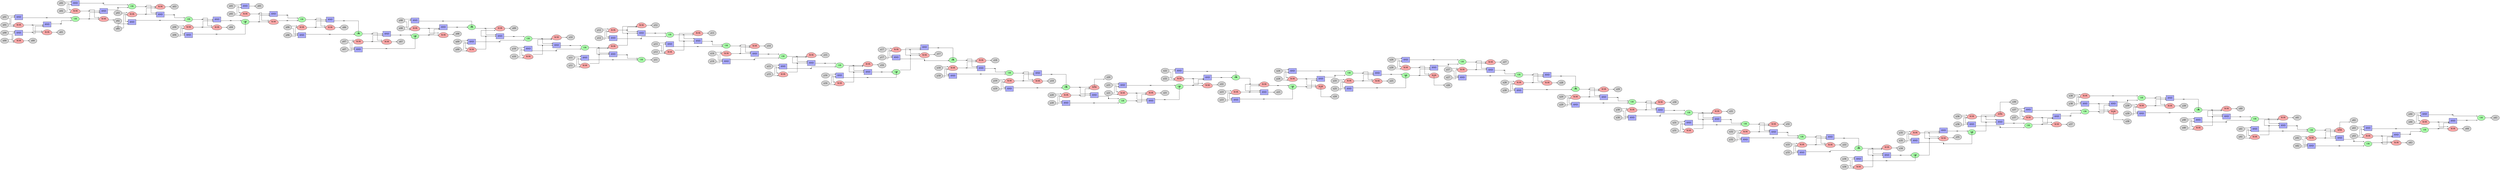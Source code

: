 // dot graph.dot -Tsvg -o graph.svg
digraph G {
    splines=ortho;
    rankdir=LR;
    ordering=out
    ranksep=equally
    shape=box;
    node [style=filled]
    edge [arrowsize=.5, headport=w, tailport=e]

    ANDwrs [label="AND", shape=box, fillcolor="#AAAAFF"]
    XORcbq [label="XOR", fillcolor="#FFAAAA", shape=egg]
    XORsdc [label="XOR", fillcolor="#FFAAAA", shape=egg]
    ANDtpd [label="AND", shape=box, fillcolor="#AAAAFF"]
    ANDrkd [label="AND", shape=box, fillcolor="#AAAAFF"]
    ORgmg [label="OR", fillcolor="#AAFFAA"]
    XORwrh [label="XOR", fillcolor="#FFAAAA", shape=egg]
    ANDcrq [label="AND", shape=box, fillcolor="#AAAAFF"]
    ANDnkv [label="AND", shape=box, fillcolor="#AAAAFF"]
    ORjkv [label="OR", fillcolor="#AAFFAA"]
    ANDqrk [label="AND", shape=box, fillcolor="#AAAAFF"]
    ANDfqc [label="AND", shape=box, fillcolor="#AAAAFF"]
    XORnbf [label="XOR", fillcolor="#FFAAAA", shape=egg]
    ANDhjh [label="AND", shape=box, fillcolor="#AAAAFF"]
    ANDnjs [label="AND", shape=box, fillcolor="#AAAAFF"]
    ORmjq [label="OR", fillcolor="#AAFFAA"]
    ANDqwq [label="AND", shape=box, fillcolor="#AAAAFF"]
    XORz41 [label="XOR", fillcolor="#FFAAAA", shape=egg]
    XORppk [label="XOR", fillcolor="#FFAAAA", shape=egg]
    XORz22 [label="XOR", fillcolor="#FFAAAA", shape=egg]
    XORfrt [label="XOR", fillcolor="#FFAAAA", shape=egg]
    ANDmhg [label="AND", shape=box, fillcolor="#AAAAFF"]
    ANDntn [label="AND", shape=box, fillcolor="#AAAAFF"]
    ORz45 [label="OR", fillcolor="#AAFFAA"]
    ORz11 [label="OR", fillcolor="#AAFFAA"]
    ANDfrw [label="AND", shape=box, fillcolor="#AAAAFF"]
    ANDbjj [label="AND", shape=box, fillcolor="#AAAAFF"]
    XORjth [label="XOR", fillcolor="#FFAAAA", shape=egg]
    ORwbk [label="OR", fillcolor="#AAFFAA"]
    ORvdg [label="OR", fillcolor="#AAFFAA"]
    ANDpvd [label="AND", shape=box, fillcolor="#AAAAFF"]
    ANDnjb [label="AND", shape=box, fillcolor="#AAAAFF"]
    ANDrrr [label="AND", shape=box, fillcolor="#AAAAFF"]
    ANDz23 [label="AND", shape=box, fillcolor="#AAAAFF"]
    XORfqr [label="XOR", fillcolor="#FFAAAA", shape=egg]
    XORfph [label="XOR", fillcolor="#FFAAAA", shape=egg]
    XORz31 [label="XOR", fillcolor="#FFAAAA", shape=egg]
    XORgjp [label="XOR", fillcolor="#FFAAAA", shape=egg]
    ANDkdt [label="AND", shape=box, fillcolor="#AAAAFF"]
    ANDdjd [label="AND", shape=box, fillcolor="#AAAAFF"]
    XORkhg [label="XOR", fillcolor="#FFAAAA", shape=egg]
    ORjkm [label="OR", fillcolor="#AAFFAA"]
    XORhfh [label="XOR", fillcolor="#FFAAAA", shape=egg]
    ORcnh [label="OR", fillcolor="#AAFFAA"]
    ANDwmj [label="AND", shape=box, fillcolor="#AAAAFF"]
    ANDngh [label="AND", shape=box, fillcolor="#AAAAFF"]
    ANDmtm [label="AND", shape=box, fillcolor="#AAAAFF"]
    ANDqgm [label="AND", shape=box, fillcolor="#AAAAFF"]
    XORbmt [label="XOR", fillcolor="#FFAAAA", shape=egg]
    XORqcb [label="XOR", fillcolor="#FFAAAA", shape=egg]
    ANDbrw [label="AND", shape=box, fillcolor="#AAAAFF"]
    XORz36 [label="XOR", fillcolor="#FFAAAA", shape=egg]
    ANDcsc [label="AND", shape=box, fillcolor="#AAAAFF"]
    ORhkc [label="OR", fillcolor="#AAFFAA"]
    XORz04 [label="XOR", fillcolor="#FFAAAA", shape=egg]
    XORz18 [label="XOR", fillcolor="#FFAAAA", shape=egg]
    XORz29 [label="XOR", fillcolor="#FFAAAA", shape=egg]
    ANDvsr [label="AND", shape=box, fillcolor="#AAAAFF"]
    ORwjp [label="OR", fillcolor="#AAFFAA"]
    ANDfjp [label="AND", shape=box, fillcolor="#AAAAFF"]
    ANDcjj [label="AND", shape=box, fillcolor="#AAAAFF"]
    ANDcdr [label="AND", shape=box, fillcolor="#AAAAFF"]
    XORz07 [label="XOR", fillcolor="#FFAAAA", shape=egg]
    ORwgw [label="OR", fillcolor="#AAFFAA"]
    XORz24 [label="XOR", fillcolor="#FFAAAA", shape=egg]
    ORkmg [label="OR", fillcolor="#AAFFAA"]
    XORz19 [label="XOR", fillcolor="#FFAAAA", shape=egg]
    ANDfbq [label="AND", shape=box, fillcolor="#AAAAFF"]
    ANDcht [label="AND", shape=box, fillcolor="#AAAAFF"]
    XORz27 [label="XOR", fillcolor="#FFAAAA", shape=egg]
    ORqqj [label="OR", fillcolor="#AAFFAA"]
    ANDbsn [label="AND", shape=box, fillcolor="#AAAAFF"]
    ANDkpd [label="AND", shape=box, fillcolor="#AAAAFF"]
    XORpjg [label="XOR", fillcolor="#FFAAAA", shape=egg]
    ANDz05 [label="AND", shape=box, fillcolor="#AAAAFF"]
    ORdws [label="OR", fillcolor="#AAFFAA"]
    XORcsp [label="XOR", fillcolor="#FFAAAA", shape=egg]
    XORz34 [label="XOR", fillcolor="#FFAAAA", shape=egg]
    ANDvcb [label="AND", shape=box, fillcolor="#AAAAFF"]
    ANDjwh [label="AND", shape=box, fillcolor="#AAAAFF"]
    XORz16 [label="XOR", fillcolor="#FFAAAA", shape=egg]
    ORnpt [label="OR", fillcolor="#AAFFAA"]
    XORpvq [label="XOR", fillcolor="#FFAAAA", shape=egg]
    XORz40 [label="XOR", fillcolor="#FFAAAA", shape=egg]
    XORcwm [label="XOR", fillcolor="#FFAAAA", shape=egg]
    XORnwp [label="XOR", fillcolor="#FFAAAA", shape=egg]
    ORjkk [label="OR", fillcolor="#AAFFAA"]
    ORdpv [label="OR", fillcolor="#AAFFAA"]
    XORz12 [label="XOR", fillcolor="#FFAAAA", shape=egg]
    XORz42 [label="XOR", fillcolor="#FFAAAA", shape=egg]
    XORz43 [label="XOR", fillcolor="#FFAAAA", shape=egg]
    ANDfhw [label="AND", shape=box, fillcolor="#AAAAFF"]
    ANDnwf [label="AND", shape=box, fillcolor="#AAAAFF"]
    ORpgn [label="OR", fillcolor="#AAFFAA"]
    XORz39 [label="XOR", fillcolor="#FFAAAA", shape=egg]
    XORwvk [label="XOR", fillcolor="#FFAAAA", shape=egg]
    ORnfd [label="OR", fillcolor="#AAFFAA"]
    ANDbqv [label="AND", shape=box, fillcolor="#AAAAFF"]
    XORz44 [label="XOR", fillcolor="#FFAAAA", shape=egg]
    XORz35 [label="XOR", fillcolor="#FFAAAA", shape=egg]
    ORdbp [label="OR", fillcolor="#AAFFAA"]
    XORpmd [label="XOR", fillcolor="#FFAAAA", shape=egg]
    XORz32 [label="XOR", fillcolor="#FFAAAA", shape=egg]
    XORwtf [label="XOR", fillcolor="#FFAAAA", shape=egg]
    XORz21 [label="XOR", fillcolor="#FFAAAA", shape=egg]
    ANDkjs [label="AND", shape=box, fillcolor="#AAAAFF"]
    ANDjgh [label="AND", shape=box, fillcolor="#AAAAFF"]
    ANDhjc [label="AND", shape=box, fillcolor="#AAAAFF"]
    XORvtn [label="XOR", fillcolor="#FFAAAA", shape=egg]
    XORsps [label="XOR", fillcolor="#FFAAAA", shape=egg]
    XORrhc [label="XOR", fillcolor="#FFAAAA", shape=egg]
    XORdpt [label="XOR", fillcolor="#FFAAAA", shape=egg]
    ANDdvg [label="AND", shape=box, fillcolor="#AAAAFF"]
    ANDrsb [label="AND", shape=box, fillcolor="#AAAAFF"]
    ORktr [label="OR", fillcolor="#AAFFAA"]
    ANDqgr [label="AND", shape=box, fillcolor="#AAAAFF"]
    ANDsvw [label="AND", shape=box, fillcolor="#AAAAFF"]
    ORcds [label="OR", fillcolor="#AAFFAA"]
    XORz25 [label="XOR", fillcolor="#FFAAAA", shape=egg]
    XORjjw [label="XOR", fillcolor="#FFAAAA", shape=egg]
    ORrdj [label="OR", fillcolor="#AAFFAA"]
    ORcvh [label="OR", fillcolor="#AAFFAA"]
    ANDpqd [label="AND", shape=box, fillcolor="#AAAAFF"]
    XORknv [label="XOR", fillcolor="#FFAAAA", shape=egg]
    XORz06 [label="XOR", fillcolor="#FFAAAA", shape=egg]
    XORhnk [label="XOR", fillcolor="#FFAAAA", shape=egg]
    XORwmk [label="XOR", fillcolor="#FFAAAA", shape=egg]
    XORz15 [label="XOR", fillcolor="#FFAAAA", shape=egg]
    XORbrt [label="XOR", fillcolor="#FFAAAA", shape=egg]
    XORz37 [label="XOR", fillcolor="#FFAAAA", shape=egg]
    ORmnv [label="OR", fillcolor="#AAFFAA"]
    ANDcgh [label="AND", shape=box, fillcolor="#AAAAFF"]
    XORqhs [label="XOR", fillcolor="#FFAAAA", shape=egg]
    ANDfvp [label="AND", shape=box, fillcolor="#AAAAFF"]
    ANDfsb [label="AND", shape=box, fillcolor="#AAAAFF"]
    ORbbh [label="OR", fillcolor="#AAFFAA"]
    XORnmf [label="XOR", fillcolor="#FFAAAA", shape=egg]
    ANDpfs [label="AND", shape=box, fillcolor="#AAAAFF"]
    XORwjn [label="XOR", fillcolor="#FFAAAA", shape=egg]
    XORtdd [label="XOR", fillcolor="#FFAAAA", shape=egg]
    ANDbbw [label="AND", shape=box, fillcolor="#AAAAFF"]
    ANDtfd [label="AND", shape=box, fillcolor="#AAAAFF"]
    ANDnwb [label="AND", shape=box, fillcolor="#AAAAFF"]
    XORz09 [label="XOR", fillcolor="#FFAAAA", shape=egg]
    XORz14 [label="XOR", fillcolor="#FFAAAA", shape=egg]
    XORz10 [label="XOR", fillcolor="#FFAAAA", shape=egg]
    ANDkwk [label="AND", shape=box, fillcolor="#AAAAFF"]
    ANDfqb [label="AND", shape=box, fillcolor="#AAAAFF"]
    ORcqf [label="OR", fillcolor="#AAFFAA"]
    ORmdn [label="OR", fillcolor="#AAFFAA"]
    XORwmq [label="XOR", fillcolor="#FFAAAA", shape=egg]
    ANDdvp [label="AND", shape=box, fillcolor="#AAAAFF"]
    XORkmw [label="XOR", fillcolor="#FFAAAA", shape=egg]
    ANDvhr [label="AND", shape=box, fillcolor="#AAAAFF"]
    ANDdfd [label="AND", shape=box, fillcolor="#AAAAFF"]
    ANDvhv [label="AND", shape=box, fillcolor="#AAAAFF"]
    ORvfj [label="OR", fillcolor="#AAFFAA"]
    ORvgk [label="OR", fillcolor="#AAFFAA"]
    XORz01 [label="XOR", fillcolor="#FFAAAA", shape=egg]
    XORz03 [label="XOR", fillcolor="#FFAAAA", shape=egg]
    XORfjq [label="XOR", fillcolor="#FFAAAA", shape=egg]
    ANDtpn [label="AND", shape=box, fillcolor="#AAAAFF"]
    ANDsjc [label="AND", shape=box, fillcolor="#AAAAFF"]
    ANDtbh [label="AND", shape=box, fillcolor="#AAAAFF"]
    XORz20 [label="XOR", fillcolor="#FFAAAA", shape=egg]
    ORqdp [label="OR", fillcolor="#AAFFAA"]
    ANDhfw [label="AND", shape=box, fillcolor="#AAAAFF"]
    XORjpf [label="XOR", fillcolor="#FFAAAA", shape=egg]
    XORz26 [label="XOR", fillcolor="#FFAAAA", shape=egg]
    XORdcr [label="XOR", fillcolor="#FFAAAA", shape=egg]
    ANDjfh [label="AND", shape=box, fillcolor="#AAAAFF"]
    ORhhc [label="OR", fillcolor="#AAFFAA"]
    ORpvb [label="OR", fillcolor="#AAFFAA"]
    ANDrcg [label="AND", shape=box, fillcolor="#AAAAFF"]
    ANDnpm [label="AND", shape=box, fillcolor="#AAAAFF"]
    ANDhvm [label="AND", shape=box, fillcolor="#AAAAFF"]
    ORqcs [label="OR", fillcolor="#AAFFAA"]
    XORtst [label="XOR", fillcolor="#FFAAAA", shape=egg]
    ANDjmk [label="AND", shape=box, fillcolor="#AAAAFF"]
    ANDtff [label="AND", shape=box, fillcolor="#AAAAFF"]
    XORz00 [label="XOR", fillcolor="#FFAAAA", shape=egg]
    ANDmkq [label="AND", shape=box, fillcolor="#AAAAFF"]
    XORssd [label="XOR", fillcolor="#FFAAAA", shape=egg]
    XORz33 [label="XOR", fillcolor="#FFAAAA", shape=egg]
    ANDqdm [label="AND", shape=box, fillcolor="#AAAAFF"]
    ANDfdv [label="AND", shape=box, fillcolor="#AAAAFF"]
    ANDmck [label="AND", shape=box, fillcolor="#AAAAFF"]
    XORz02 [label="XOR", fillcolor="#FFAAAA", shape=egg]
    ORckj [label="OR", fillcolor="#AAFFAA"]
    XORz30 [label="XOR", fillcolor="#FFAAAA", shape=egg]
    ORcvd [label="OR", fillcolor="#AAFFAA"]
    ORgcd [label="OR", fillcolor="#AAFFAA"]
    XORz17 [label="XOR", fillcolor="#FFAAAA", shape=egg]
    ANDkqd [label="AND", shape=box, fillcolor="#AAAAFF"]
    ORvmr [label="OR", fillcolor="#AAFFAA"]
    XORz08 [label="XOR", fillcolor="#FFAAAA", shape=egg]
    ORpwv [label="OR", fillcolor="#AAFFAA"]
    ANDfnw [label="AND", shape=box, fillcolor="#AAAAFF"]
    ORrhn [label="OR", fillcolor="#AAFFAA"]
    XORwhw [label="XOR", fillcolor="#FFAAAA", shape=egg]
    ANDtdf [label="AND", shape=box, fillcolor="#AAAAFF"]
    ANDfnf [label="AND", shape=box, fillcolor="#AAAAFF"]
    XORz28 [label="XOR", fillcolor="#FFAAAA", shape=egg]
    XORz13 [label="XOR", fillcolor="#FFAAAA", shape=egg]
    ANDjmm [label="AND", shape=box, fillcolor="#AAAAFF"]
    ANDrds [label="AND", shape=box, fillcolor="#AAAAFF"]
    ORbvk [label="OR", fillcolor="#AAFFAA"]
    XORchk [label="XOR", fillcolor="#FFAAAA", shape=egg]
    ANDwpn [label="AND", shape=box, fillcolor="#AAAAFF"]
    XORvdr [label="XOR", fillcolor="#FFAAAA", shape=egg]
    ANDgnj [label="AND", shape=box, fillcolor="#AAAAFF"]
    ANDhhh [label="AND", shape=box, fillcolor="#AAAAFF"]
    XORz38 [label="XOR", fillcolor="#FFAAAA", shape=egg]
    XORrhf [label="XOR", fillcolor="#FFAAAA", shape=egg]
    ANDhgs [label="AND", shape=box, fillcolor="#AAAAFF"]
    ANDhdr [label="AND", shape=box, fillcolor="#AAAAFF"]
    ANDjpn [label="AND", shape=box, fillcolor="#AAAAFF"]
    XORqfh [label="XOR", fillcolor="#FFAAAA", shape=egg]
    ANDcwh [label="AND", shape=box, fillcolor="#AAAAFF"]
    ORgdq [label="OR", fillcolor="#AAFFAA"]
    ANDmnt [label="AND", shape=box, fillcolor="#AAAAFF"]
    ORpwc [label="OR", fillcolor="#AAFFAA"]

    bbh [shape=point]
    bbw [shape=point]
    bjj [shape=point]
    bmt [shape=point]
    bqv [shape=point]
    brt [shape=point]
    brw [shape=point]
    bsn [shape=point]
    bvk [shape=point]
    cbq [shape=point]
    cdr [shape=point]
    cds [shape=point]
    cgh [shape=point]
    chk [shape=point]
    cht [shape=point]
    cjj [shape=point]
    ckj [shape=point]
    cnh [shape=point]
    cqf [shape=point]
    crq [shape=point]
    csc [shape=point]
    csp [shape=point]
    cvd [shape=point]
    cvh [shape=point]
    cwh [shape=point]
    cwm [shape=point]
    dbp [shape=point]
    dcr [shape=point]
    dfd [shape=point]
    djd [shape=point]
    dpt [shape=point]
    dpv [shape=point]
    dvg [shape=point]
    dvp [shape=point]
    dws [shape=point]
    fbq [shape=point]
    fdv [shape=point]
    fhw [shape=point]
    fjp [shape=point]
    fjq [shape=point]
    fnf [shape=point]
    fnw [shape=point]
    fph [shape=point]
    fqb [shape=point]
    fqc [shape=point]
    fqr [shape=point]
    frt [shape=point]
    frw [shape=point]
    fsb [shape=point]
    fvp [shape=point]
    gcd [shape=point]
    gdq [shape=point]
    gjp [shape=point]
    gmg [shape=point]
    gnj [shape=point]
    hdr [shape=point]
    hfh [shape=point]
    hfw [shape=point]
    hgs [shape=point]
    hhc [shape=point]
    hhh [shape=point]
    hjc [shape=point]
    hjh [shape=point]
    hkc [shape=point]
    hnk [shape=point]
    hvm [shape=point]
    jfh [shape=point]
    jgh [shape=point]
    jjw [shape=point]
    jkk [shape=point]
    jkm [shape=point]
    jkv [shape=point]
    jmk [shape=point]
    jmm [shape=point]
    jpf [shape=point]
    jpn [shape=point]
    jth [shape=point]
    jwh [shape=point]
    kdt [shape=point]
    khg [shape=point]
    kjs [shape=point]
    kmg [shape=point]
    kmw [shape=point]
    knv [shape=point]
    kpd [shape=point]
    kqd [shape=point]
    ktr [shape=point]
    kwk [shape=point]
    mck [shape=point]
    mdn [shape=point]
    mhg [shape=point]
    mjq [shape=point]
    mkq [shape=point]
    mnt [shape=point]
    mnv [shape=point]
    mtm [shape=point]
    nbf [shape=point]
    nfd [shape=point]
    ngh [shape=point]
    njb [shape=point]
    njs [shape=point]
    nkv [shape=point]
    nmf [shape=point]
    npm [shape=point]
    npt [shape=point]
    ntn [shape=point]
    nwb [shape=point]
    nwf [shape=point]
    nwp [shape=point]
    pfs [shape=point]
    pgn [shape=point]
    pjg [shape=point]
    pmd [shape=point]
    ppk [shape=point]
    pqd [shape=point]
    pvb [shape=point]
    pvd [shape=point]
    pvq [shape=point]
    pwc [shape=point]
    pwv [shape=point]
    qcb [shape=point]
    qcs [shape=point]
    qdm [shape=point]
    qdp [shape=point]
    qfh [shape=point]
    qgm [shape=point]
    qgr [shape=point]
    qhs [shape=point]
    qqj [shape=point]
    qrk [shape=point]
    qwq [shape=point]
    rcg [shape=point]
    rdj [shape=point]
    rds [shape=point]
    rhc [shape=point]
    rhf [shape=point]
    rhn [shape=point]
    rkd [shape=point]
    rrr [shape=point]
    rsb [shape=point]
    sdc [shape=point]
    sjc [shape=point]
    sps [shape=point]
    ssd [shape=point]
    svw [shape=point]
    tbh [shape=point]
    tdd [shape=point]
    tdf [shape=point]
    tfd [shape=point]
    tff [shape=point]
    tpd [shape=point]
    tpn [shape=point]
    tst [shape=point]
    vcb [shape=point]
    vdg [shape=point]
    vdr [shape=point]
    vfj [shape=point]
    vgk [shape=point]
    vhr [shape=point]
    vhv [shape=point]
    vmr [shape=point]
    vsr [shape=point]
    vtn [shape=point]
    wbk [shape=point]
    wgw [shape=point]
    whw [shape=point]
    wjn [shape=point]
    wjp [shape=point]
    wmj [shape=point]
    wmk [shape=point]
    wmq [shape=point]
    wpn [shape=point]
    wrh [shape=point]
    wrs [shape=point]
    wtf [shape=point]
    wvk [shape=point]

    x00 -> ANDwrs
    y00 -> ANDwrs -> wrs
    y35 -> XORcbq
    x35 -> XORcbq -> cbq
    y19 -> XORsdc
    x19 -> XORsdc -> sdc
    dpv -> ANDtpd
    cwm -> ANDtpd -> tpd
    x01 -> ANDrkd
    y01 -> ANDrkd -> rkd
    vcb -> ORgmg
    frw -> ORgmg -> gmg
    x32 -> XORwrh
    y32 -> XORwrh -> wrh
    kmw -> ANDcrq
    gdq -> ANDcrq -> crq
    y44 -> ANDnkv
    x44 -> ANDnkv -> nkv
    gnj -> ORjkv
    frt -> ORjkv -> jkv
    y32 -> ANDqrk
    x32 -> ANDqrk -> qrk
    x08 -> ANDfqc
    y08 -> ANDfqc -> fqc
    x44 -> XORnbf
    y44 -> XORnbf -> nbf
    y02 -> ANDhjh
    x02 -> ANDhjh -> hjh
    y13 -> ANDnjs
    x13 -> ANDnjs -> njs
    hjc -> ORmjq
    kpd -> ORmjq -> mjq
    jkv -> ANDqwq
    dcr -> ANDqwq -> qwq
    jpf -> XORz41
    qqj -> XORz41 -> z41
    x27 -> XORppk
    y27 -> XORppk -> ppk
    kmw -> XORz22
    gdq -> XORz22 -> z22
    pjg -> XORfrt
    kmg -> XORfrt -> frt
    rdj -> ANDmhg
    wtf -> ANDmhg -> mhg
    rhf -> ANDntn
    cvh -> ANDntn -> ntn
    nkv -> ORz45
    wmj -> ORz45 -> z45
    tff -> ORz11
    rrr -> ORz11 -> z11
    pwc -> ANDfrw
    jjw -> ANDfrw -> frw
    x09 -> ANDbjj
    y09 -> ANDbjj -> bjj
    y04 -> XORjth
    x04 -> XORjth -> jth
    npm -> ORwbk
    mkq -> ORwbk -> wbk
    bbw -> ORvdg
    cht -> ORvdg -> vdg
    bmt -> ANDpvd
    jkm -> ANDpvd -> pvd
    qdp -> ANDnjb
    sdc -> ANDnjb -> njb
    x11 -> ANDrrr
    y11 -> ANDrrr -> rrr
    kmg -> ANDz23
    pjg -> ANDz23 -> z23
    y12 -> XORfqr
    x12 -> XORfqr -> fqr
    x03 -> XORfph
    y03 -> XORfph -> fph
    rhn -> XORz31
    fjq -> XORz31 -> z31
    y08 -> XORgjp
    x08 -> XORgjp -> gjp
    y19 -> ANDkdt
    x19 -> ANDkdt -> kdt
    gjp -> ANDdjd
    dws -> ANDdjd -> djd
    y14 -> XORkhg
    x14 -> XORkhg -> khg
    tst -> ORjkm
    hvm -> ORjkm -> jkm
    x42 -> XORhfh
    y42 -> XORhfh -> hfh
    nwb -> ORcnh
    mhg -> ORcnh -> cnh
    gmg -> ANDwmj
    nbf -> ANDwmj -> wmj
    y16 -> ANDngh
    x16 -> ANDngh -> ngh
    x41 -> ANDmtm
    y41 -> ANDmtm -> mtm
    y04 -> ANDqgm
    x04 -> ANDqgm -> qgm
    y06 -> XORbmt
    x06 -> XORbmt -> bmt
    x07 -> XORqcb
    y07 -> XORqcb -> qcb
    x37 -> ANDbrw
    y37 -> ANDbrw -> brw
    knv -> XORz36
    wjp -> XORz36 -> z36
    jth -> ANDcsc
    bbh -> ANDcsc -> csc
    kwk -> ORhkc
    vhr -> ORhkc -> hkc
    jth -> XORz04
    bbh -> XORz04 -> z04
    nfd -> XORz18
    pvq -> XORz18 -> z18
    dbp -> XORz29
    dpt -> XORz29 -> z29
    pgn -> ANDvsr
    qcb -> ANDvsr -> vsr
    fbq -> ORwjp
    fhw -> ORwjp -> wjp
    x15 -> ANDfjp
    y15 -> ANDfjp -> fjp
    x24 -> ANDcjj
    y24 -> ANDcjj -> cjj
    ktr -> ANDcdr
    ssd -> ANDcdr -> cdr
    qcb -> XORz07
    pgn -> XORz07 -> z07
    mtm -> ORwgw
    jmm -> ORwgw -> wgw
    jkv -> XORz24
    dcr -> XORz24 -> z24
    pfs -> ORkmg
    crq -> ORkmg -> kmg
    sdc -> XORz19
    qdp -> XORz19 -> z19
    cbq -> ANDfbq
    hhc -> ANDfbq -> fbq
    fjq -> ANDcht
    rhn -> ANDcht -> cht
    ppk -> XORz27
    qcs -> XORz27 -> z27
    pqd -> ORqqj
    rsb -> ORqqj -> qqj
    y12 -> ANDbsn
    x12 -> ANDbsn -> bsn
    y27 -> ANDkpd
    x27 -> ANDkpd -> kpd
    x23 -> XORpjg
    y23 -> XORpjg -> pjg
    x05 -> ANDz05
    y05 -> ANDz05 -> z05
    vsr -> ORdws
    bqv -> ORdws -> dws
    x17 -> XORcsp
    y17 -> XORcsp -> csp
    mdn -> XORz34
    chk -> XORz34 -> z34
    x43 -> ANDvcb
    y43 -> ANDvcb -> vcb
    ckj -> ANDjwh
    wvk -> ANDjwh -> jwh
    rhc -> XORz16
    vfj -> XORz16 -> z16
    tpn -> ORnpt
    tdf -> ORnpt -> npt
    x18 -> XORpvq
    y18 -> XORpvq -> pvq
    hnk -> XORz40
    cnh -> XORz40 -> z40
    x37 -> XORcwm
    y37 -> XORcwm -> cwm
    x33 -> XORnwp
    y33 -> XORnwp -> nwp
    hdr -> ORjkk
    ngh -> ORjkk -> jkk
    fqb -> ORdpv
    hhh -> ORdpv -> dpv
    sps -> XORz12
    fqr -> XORz12 -> z12
    hfh -> XORz42
    wgw -> XORz42 -> z42
    jjw -> XORz43
    pwc -> XORz43 -> z43
    x35 -> ANDfhw
    y35 -> ANDfhw -> fhw
    x42 -> ANDnwf
    y42 -> ANDnwf -> nwf
    pvd -> ORpgn
    rcg -> ORpgn -> pgn
    wtf -> XORz39
    rdj -> XORz39 -> z39
    y25 -> XORwvk
    x25 -> XORwvk -> wvk
    kjs -> ORnfd
    rds -> ORnfd -> nfd
    x07 -> ANDbqv
    y07 -> ANDbqv -> bqv
    gmg -> XORz44
    nbf -> XORz44 -> z44
    hhc -> XORz35
    cbq -> XORz35 -> z35
    hfw -> ORdbp
    jfh -> ORdbp -> dbp
    x38 -> XORpmd
    y38 -> XORpmd -> pmd
    vdg -> XORz32
    wrh -> XORz32 -> z32
    y39 -> XORwtf
    x39 -> XORwtf -> wtf
    wbk -> XORz21
    qfh -> XORz21 -> z21
    csp -> ANDkjs
    jkk -> ANDkjs -> kjs
    x26 -> ANDjgh
    y26 -> ANDjgh -> jgh
    ppk -> ANDhjc
    qcs -> ANDhjc -> hjc
    x05 -> XORvtn
    y05 -> XORvtn -> vtn
    hkc -> XORsps
    tdd -> XORsps -> sps
    y16 -> XORrhc
    x16 -> XORrhc -> rhc
    x29 -> XORdpt
    y29 -> XORdpt -> dpt
    y21 -> ANDdvg
    x21 -> ANDdvg -> dvg
    y40 -> ANDrsb
    x40 -> ANDrsb -> rsb
    tfd -> ORktr
    rkd -> ORktr -> ktr
    vdg -> ANDqgr
    wrh -> ANDqgr -> qgr
    qfh -> ANDsvw
    wbk -> ANDsvw -> svw
    vhv -> ORcds
    bjj -> ORcds -> cds
    ckj -> XORz25
    wvk -> XORz25 -> z25
    x43 -> XORjjw
    y43 -> XORjjw -> jjw
    fsb -> ORrdj
    pmd -> ORrdj -> rdj
    jwh -> ORcvh
    mnt -> ORcvh -> cvh
    hnk -> ANDpqd
    cnh -> ANDpqd -> pqd
    x36 -> XORknv
    y36 -> XORknv -> knv
    jkm -> XORz06
    bmt -> XORz06 -> z06
    y40 -> XORhnk
    x40 -> XORhnk -> hnk
    x09 -> XORwmk
    y09 -> XORwmk -> wmk
    wjn -> XORz15
    cqf -> XORz15 -> z15
    x30 -> XORbrt
    y30 -> XORbrt -> brt
    dpv -> XORz37
    cwm -> XORz37 -> z37
    njb -> ORmnv
    kdt -> ORmnv -> mnv
    y38 -> ANDcgh
    x38 -> ANDcgh -> cgh
    x28 -> XORqhs
    y28 -> XORqhs -> qhs
    wgw -> ANDfvp
    hfh -> ANDfvp -> fvp
    gcd -> ANDfsb
    cgh -> ANDfsb -> fsb
    fnf -> ORbbh
    wpn -> ORbbh -> bbh
    x20 -> XORnmf
    y20 -> XORnmf -> nmf
    y22 -> ANDpfs
    x22 -> ANDpfs -> pfs
    y15 -> XORwjn
    x15 -> XORwjn -> wjn
    x11 -> XORtdd
    y11 -> XORtdd -> tdd
    x31 -> ANDbbw
    y31 -> ANDbbw -> bbw
    wmq -> ANDtfd
    wrs -> ANDtfd -> tfd
    x39 -> ANDnwb
    y39 -> ANDnwb -> nwb
    wmk -> XORz09
    cvd -> XORz09 -> z09
    vgk -> XORz14
    khg -> XORz14 -> z14
    cds -> XORz10
    vdr -> XORz10 -> z10
    y10 -> ANDkwk
    x10 -> ANDkwk -> kwk
    wjp -> ANDfqb
    knv -> ANDfqb -> fqb
    mck -> ORcqf
    tbh -> ORcqf -> cqf
    dfd -> ORmdn
    qdm -> ORmdn -> mdn
    y01 -> XORwmq
    x01 -> XORwmq -> wmq
    nfd -> ANDdvp
    pvq -> ANDdvp -> dvp
    x22 -> XORkmw
    y22 -> XORkmw -> kmw
    vdr -> ANDvhr
    cds -> ANDvhr -> vhr
    pwv -> ANDdfd
    nwp -> ANDdfd -> dfd
    cvd -> ANDvhv
    wmk -> ANDvhv -> vhv
    fjp -> ORvfj
    fdv -> ORvfj -> vfj
    njs -> ORvgk
    hgs -> ORvgk -> vgk
    wmq -> XORz01
    wrs -> XORz01 -> z01
    fph -> XORz03
    vmr -> XORz03 -> z03
    x31 -> XORfjq
    y31 -> XORfjq -> fjq
    y29 -> ANDtpn
    x29 -> ANDtpn -> tpn
    x18 -> ANDsjc
    y18 -> ANDsjc -> sjc
    khg -> ANDtbh
    vgk -> ANDtbh -> tbh
    mnv -> XORz20
    nmf -> XORz20 -> z20
    sjc -> ORqdp
    dvp -> ORqdp -> qdp
    qhs -> ANDhfw
    mjq -> ANDhfw -> hfw
    x41 -> XORjpf
    y41 -> XORjpf -> jpf
    cvh -> XORz26
    rhf -> XORz26 -> z26
    y24 -> XORdcr
    x24 -> XORdcr -> dcr
    y28 -> ANDjfh
    x28 -> ANDjfh -> jfh
    jmk -> ORhhc
    kqd -> ORhhc -> hhc
    csc -> ORpvb
    qgm -> ORpvb -> pvb
    x06 -> ANDrcg
    y06 -> ANDrcg -> rcg
    nmf -> ANDnpm
    mnv -> ANDnpm -> npm
    vtn -> ANDhvm
    pvb -> ANDhvm -> hvm
    ntn -> ORqcs
    jgh -> ORqcs -> qcs
    pvb -> XORtst
    vtn -> XORtst -> tst
    x34 -> ANDjmk
    y34 -> ANDjmk -> jmk
    hkc -> ANDtff
    tdd -> ANDtff -> tff
    y00 -> XORz00
    x00 -> XORz00 -> z00
    y20 -> ANDmkq
    x20 -> ANDmkq -> mkq
    x02 -> XORssd
    y02 -> XORssd -> ssd
    pwv -> XORz33
    nwp -> XORz33 -> z33
    y33 -> ANDqdm
    x33 -> ANDqdm -> qdm
    wjn -> ANDfdv
    cqf -> ANDfdv -> fdv
    y14 -> ANDmck
    x14 -> ANDmck -> mck
    ktr -> XORz02
    ssd -> XORz02 -> z02
    qwq -> ORckj
    cjj -> ORckj -> ckj
    npt -> XORz30
    brt -> XORz30 -> z30
    djd -> ORcvd
    fqc -> ORcvd -> cvd
    brw -> ORgcd
    tpd -> ORgcd -> gcd
    jkk -> XORz17
    csp -> XORz17 -> z17
    mdn -> ANDkqd
    chk -> ANDkqd -> kqd
    cdr -> ORvmr
    hjh -> ORvmr -> vmr
    gjp -> XORz08
    dws -> XORz08 -> z08
    qgr -> ORpwv
    qrk -> ORpwv -> pwv
    x30 -> ANDfnw
    y30 -> ANDfnw -> fnw
    jpn -> ORrhn
    fnw -> ORrhn -> rhn
    x13 -> XORwhw
    y13 -> XORwhw -> whw
    dbp -> ANDtdf
    dpt -> ANDtdf -> tdf
    fph -> ANDfnf
    vmr -> ANDfnf -> fnf
    qhs -> XORz28
    mjq -> XORz28 -> z28
    whw -> XORz13
    bvk -> XORz13 -> z13
    jpf -> ANDjmm
    qqj -> ANDjmm -> jmm
    y17 -> ANDrds
    x17 -> ANDrds -> rds
    bsn -> ORbvk
    cwh -> ORbvk -> bvk
    x34 -> XORchk
    y34 -> XORchk -> chk
    x03 -> ANDwpn
    y03 -> ANDwpn -> wpn
    x10 -> XORvdr
    y10 -> XORvdr -> vdr
    y23 -> ANDgnj
    x23 -> ANDgnj -> gnj
    y36 -> ANDhhh
    x36 -> ANDhhh -> hhh
    cgh -> XORz38
    gcd -> XORz38 -> z38
    x26 -> XORrhf
    y26 -> XORrhf -> rhf
    bvk -> ANDhgs
    whw -> ANDhgs -> hgs
    vfj -> ANDhdr
    rhc -> ANDhdr -> hdr
    brt -> ANDjpn
    npt -> ANDjpn -> jpn
    y21 -> XORqfh
    x21 -> XORqfh -> qfh
    sps -> ANDcwh
    fqr -> ANDcwh -> cwh
    svw -> ORgdq
    dvg -> ORgdq -> gdq
    y25 -> ANDmnt
    x25 -> ANDmnt -> mnt
    nwf -> ORpwc
    fvp -> ORpwc -> pwc
}